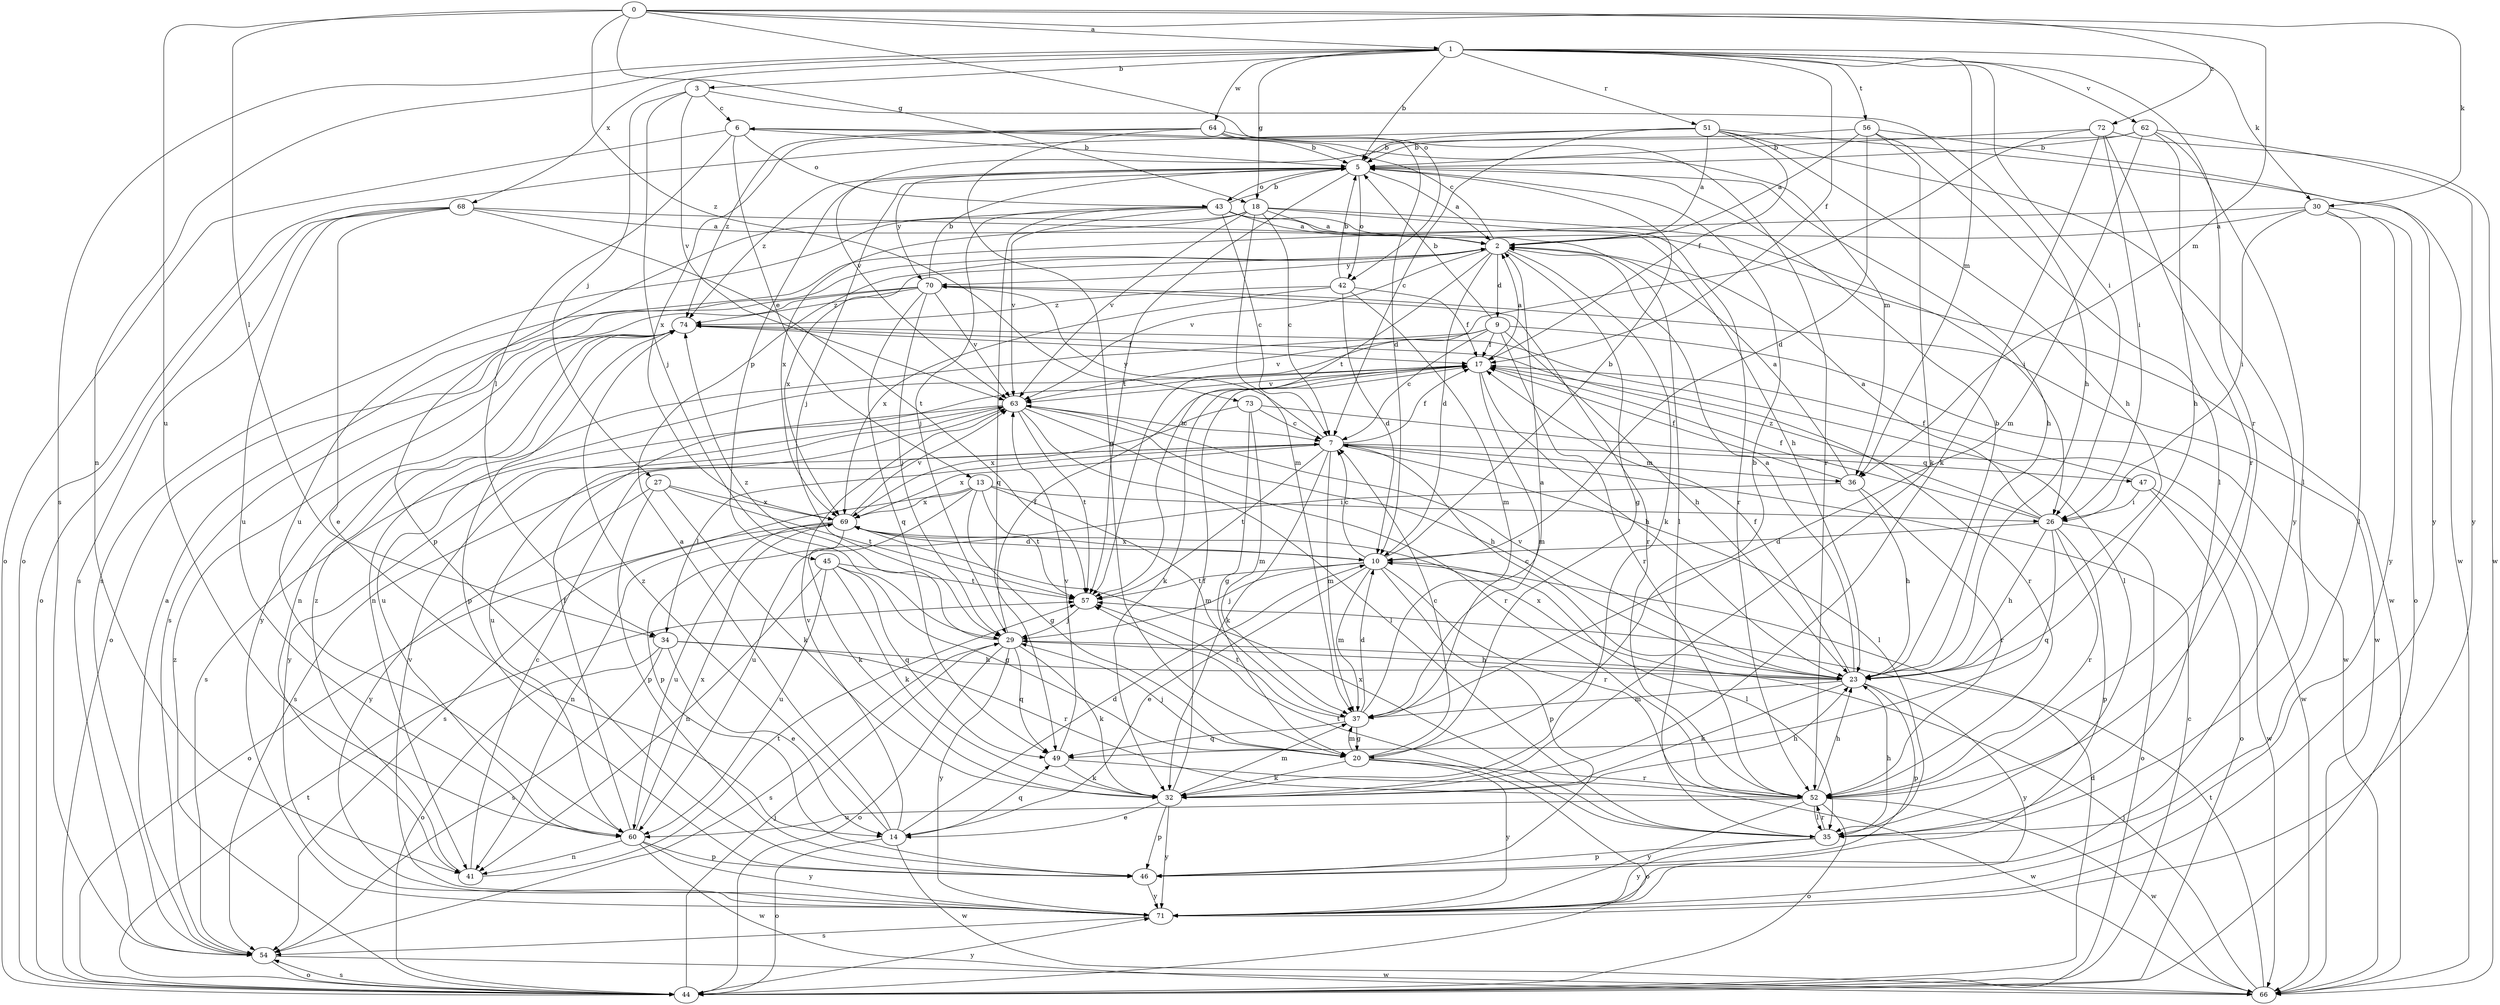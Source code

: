 strict digraph  {
0;
1;
2;
3;
5;
6;
7;
9;
10;
13;
14;
17;
18;
20;
23;
26;
27;
29;
30;
32;
34;
35;
36;
37;
41;
42;
43;
44;
45;
46;
47;
49;
51;
52;
54;
56;
57;
60;
62;
63;
64;
66;
68;
69;
70;
71;
72;
73;
74;
0 -> 1  [label=a];
0 -> 18  [label=g];
0 -> 30  [label=k];
0 -> 34  [label=l];
0 -> 36  [label=m];
0 -> 42  [label=o];
0 -> 60  [label=u];
0 -> 72  [label=z];
0 -> 73  [label=z];
1 -> 3  [label=b];
1 -> 5  [label=b];
1 -> 17  [label=f];
1 -> 18  [label=g];
1 -> 26  [label=i];
1 -> 30  [label=k];
1 -> 36  [label=m];
1 -> 41  [label=n];
1 -> 51  [label=r];
1 -> 52  [label=r];
1 -> 54  [label=s];
1 -> 56  [label=t];
1 -> 62  [label=v];
1 -> 64  [label=w];
1 -> 68  [label=x];
2 -> 6  [label=c];
2 -> 9  [label=d];
2 -> 10  [label=d];
2 -> 20  [label=g];
2 -> 32  [label=k];
2 -> 57  [label=t];
2 -> 63  [label=v];
2 -> 69  [label=x];
2 -> 70  [label=y];
3 -> 6  [label=c];
3 -> 23  [label=h];
3 -> 27  [label=j];
3 -> 29  [label=j];
3 -> 63  [label=v];
5 -> 2  [label=a];
5 -> 23  [label=h];
5 -> 29  [label=j];
5 -> 42  [label=o];
5 -> 43  [label=o];
5 -> 45  [label=p];
5 -> 57  [label=t];
5 -> 70  [label=y];
5 -> 74  [label=z];
6 -> 5  [label=b];
6 -> 13  [label=e];
6 -> 34  [label=l];
6 -> 36  [label=m];
6 -> 43  [label=o];
6 -> 44  [label=o];
7 -> 17  [label=f];
7 -> 32  [label=k];
7 -> 34  [label=l];
7 -> 35  [label=l];
7 -> 36  [label=m];
7 -> 37  [label=m];
7 -> 47  [label=q];
7 -> 54  [label=s];
7 -> 57  [label=t];
7 -> 69  [label=x];
7 -> 70  [label=y];
9 -> 5  [label=b];
9 -> 7  [label=c];
9 -> 17  [label=f];
9 -> 23  [label=h];
9 -> 41  [label=n];
9 -> 52  [label=r];
9 -> 63  [label=v];
9 -> 66  [label=w];
10 -> 5  [label=b];
10 -> 7  [label=c];
10 -> 14  [label=e];
10 -> 29  [label=j];
10 -> 35  [label=l];
10 -> 37  [label=m];
10 -> 46  [label=p];
10 -> 52  [label=r];
10 -> 57  [label=t];
10 -> 69  [label=x];
13 -> 20  [label=g];
13 -> 26  [label=i];
13 -> 37  [label=m];
13 -> 46  [label=p];
13 -> 54  [label=s];
13 -> 57  [label=t];
13 -> 69  [label=x];
14 -> 2  [label=a];
14 -> 10  [label=d];
14 -> 44  [label=o];
14 -> 49  [label=q];
14 -> 63  [label=v];
14 -> 66  [label=w];
14 -> 74  [label=z];
17 -> 2  [label=a];
17 -> 23  [label=h];
17 -> 32  [label=k];
17 -> 37  [label=m];
17 -> 52  [label=r];
17 -> 60  [label=u];
17 -> 63  [label=v];
18 -> 2  [label=a];
18 -> 7  [label=c];
18 -> 26  [label=i];
18 -> 37  [label=m];
18 -> 52  [label=r];
18 -> 54  [label=s];
18 -> 63  [label=v];
18 -> 69  [label=x];
20 -> 5  [label=b];
20 -> 7  [label=c];
20 -> 29  [label=j];
20 -> 32  [label=k];
20 -> 37  [label=m];
20 -> 44  [label=o];
20 -> 52  [label=r];
20 -> 71  [label=y];
23 -> 2  [label=a];
23 -> 5  [label=b];
23 -> 7  [label=c];
23 -> 17  [label=f];
23 -> 32  [label=k];
23 -> 37  [label=m];
23 -> 46  [label=p];
23 -> 63  [label=v];
23 -> 69  [label=x];
23 -> 71  [label=y];
26 -> 2  [label=a];
26 -> 10  [label=d];
26 -> 17  [label=f];
26 -> 23  [label=h];
26 -> 44  [label=o];
26 -> 46  [label=p];
26 -> 49  [label=q];
26 -> 52  [label=r];
26 -> 74  [label=z];
27 -> 32  [label=k];
27 -> 46  [label=p];
27 -> 57  [label=t];
27 -> 69  [label=x];
27 -> 71  [label=y];
29 -> 17  [label=f];
29 -> 23  [label=h];
29 -> 32  [label=k];
29 -> 44  [label=o];
29 -> 49  [label=q];
29 -> 54  [label=s];
29 -> 71  [label=y];
29 -> 74  [label=z];
30 -> 2  [label=a];
30 -> 26  [label=i];
30 -> 35  [label=l];
30 -> 44  [label=o];
30 -> 60  [label=u];
30 -> 71  [label=y];
32 -> 14  [label=e];
32 -> 17  [label=f];
32 -> 23  [label=h];
32 -> 37  [label=m];
32 -> 46  [label=p];
32 -> 71  [label=y];
34 -> 14  [label=e];
34 -> 23  [label=h];
34 -> 44  [label=o];
34 -> 52  [label=r];
34 -> 54  [label=s];
35 -> 23  [label=h];
35 -> 46  [label=p];
35 -> 52  [label=r];
35 -> 57  [label=t];
35 -> 69  [label=x];
35 -> 71  [label=y];
36 -> 2  [label=a];
36 -> 17  [label=f];
36 -> 23  [label=h];
36 -> 52  [label=r];
36 -> 60  [label=u];
37 -> 2  [label=a];
37 -> 10  [label=d];
37 -> 20  [label=g];
37 -> 49  [label=q];
37 -> 57  [label=t];
41 -> 7  [label=c];
41 -> 57  [label=t];
41 -> 74  [label=z];
42 -> 5  [label=b];
42 -> 10  [label=d];
42 -> 17  [label=f];
42 -> 37  [label=m];
42 -> 69  [label=x];
42 -> 74  [label=z];
43 -> 2  [label=a];
43 -> 5  [label=b];
43 -> 7  [label=c];
43 -> 23  [label=h];
43 -> 29  [label=j];
43 -> 46  [label=p];
43 -> 49  [label=q];
43 -> 63  [label=v];
43 -> 66  [label=w];
44 -> 7  [label=c];
44 -> 10  [label=d];
44 -> 29  [label=j];
44 -> 54  [label=s];
44 -> 57  [label=t];
44 -> 71  [label=y];
44 -> 74  [label=z];
45 -> 20  [label=g];
45 -> 32  [label=k];
45 -> 41  [label=n];
45 -> 49  [label=q];
45 -> 57  [label=t];
45 -> 60  [label=u];
46 -> 71  [label=y];
47 -> 17  [label=f];
47 -> 26  [label=i];
47 -> 44  [label=o];
47 -> 66  [label=w];
49 -> 32  [label=k];
49 -> 63  [label=v];
49 -> 66  [label=w];
51 -> 2  [label=a];
51 -> 5  [label=b];
51 -> 7  [label=c];
51 -> 17  [label=f];
51 -> 23  [label=h];
51 -> 44  [label=o];
51 -> 66  [label=w];
51 -> 71  [label=y];
52 -> 23  [label=h];
52 -> 35  [label=l];
52 -> 44  [label=o];
52 -> 60  [label=u];
52 -> 66  [label=w];
52 -> 71  [label=y];
54 -> 2  [label=a];
54 -> 44  [label=o];
54 -> 66  [label=w];
56 -> 2  [label=a];
56 -> 5  [label=b];
56 -> 10  [label=d];
56 -> 32  [label=k];
56 -> 35  [label=l];
56 -> 71  [label=y];
57 -> 29  [label=j];
60 -> 17  [label=f];
60 -> 41  [label=n];
60 -> 46  [label=p];
60 -> 66  [label=w];
60 -> 69  [label=x];
60 -> 71  [label=y];
62 -> 5  [label=b];
62 -> 23  [label=h];
62 -> 35  [label=l];
62 -> 37  [label=m];
62 -> 63  [label=v];
62 -> 71  [label=y];
63 -> 7  [label=c];
63 -> 23  [label=h];
63 -> 35  [label=l];
63 -> 52  [label=r];
63 -> 54  [label=s];
63 -> 57  [label=t];
63 -> 60  [label=u];
63 -> 71  [label=y];
64 -> 5  [label=b];
64 -> 10  [label=d];
64 -> 20  [label=g];
64 -> 52  [label=r];
64 -> 69  [label=x];
64 -> 74  [label=z];
66 -> 29  [label=j];
66 -> 57  [label=t];
68 -> 2  [label=a];
68 -> 14  [label=e];
68 -> 35  [label=l];
68 -> 44  [label=o];
68 -> 54  [label=s];
68 -> 57  [label=t];
68 -> 60  [label=u];
69 -> 10  [label=d];
69 -> 32  [label=k];
69 -> 41  [label=n];
69 -> 44  [label=o];
69 -> 60  [label=u];
69 -> 63  [label=v];
70 -> 5  [label=b];
70 -> 29  [label=j];
70 -> 44  [label=o];
70 -> 49  [label=q];
70 -> 52  [label=r];
70 -> 54  [label=s];
70 -> 63  [label=v];
70 -> 66  [label=w];
70 -> 74  [label=z];
71 -> 54  [label=s];
71 -> 63  [label=v];
72 -> 5  [label=b];
72 -> 26  [label=i];
72 -> 32  [label=k];
72 -> 52  [label=r];
72 -> 57  [label=t];
72 -> 66  [label=w];
73 -> 7  [label=c];
73 -> 20  [label=g];
73 -> 37  [label=m];
73 -> 66  [label=w];
73 -> 69  [label=x];
74 -> 17  [label=f];
74 -> 35  [label=l];
74 -> 41  [label=n];
74 -> 46  [label=p];
74 -> 71  [label=y];
}
